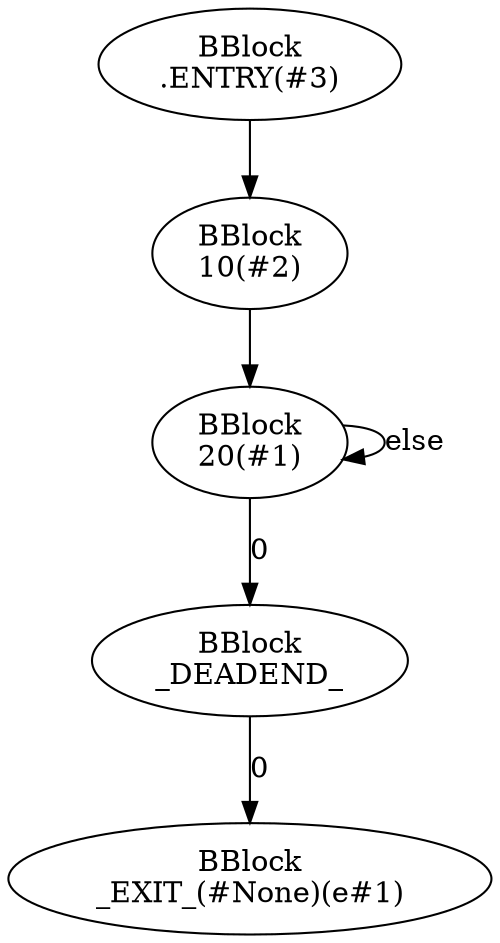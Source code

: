 digraph G {
".ENTRY" [label="BBlock\n.ENTRY(#3)"]
"10" [label="BBlock\n10(#2)"]
"20" [label="BBlock\n20(#1)"]
"_DEADEND_" [label="BBlock\n_DEADEND_"]
"_EXIT_" [label="BBlock\n_EXIT_(#None)(e#1)"]
".ENTRY" -> "10"
"10" -> "20"
"20" -> "20" [label="else"]
"20" -> "_DEADEND_" [label="0"]
"_DEADEND_" -> "_EXIT_" [label="0"]
}
